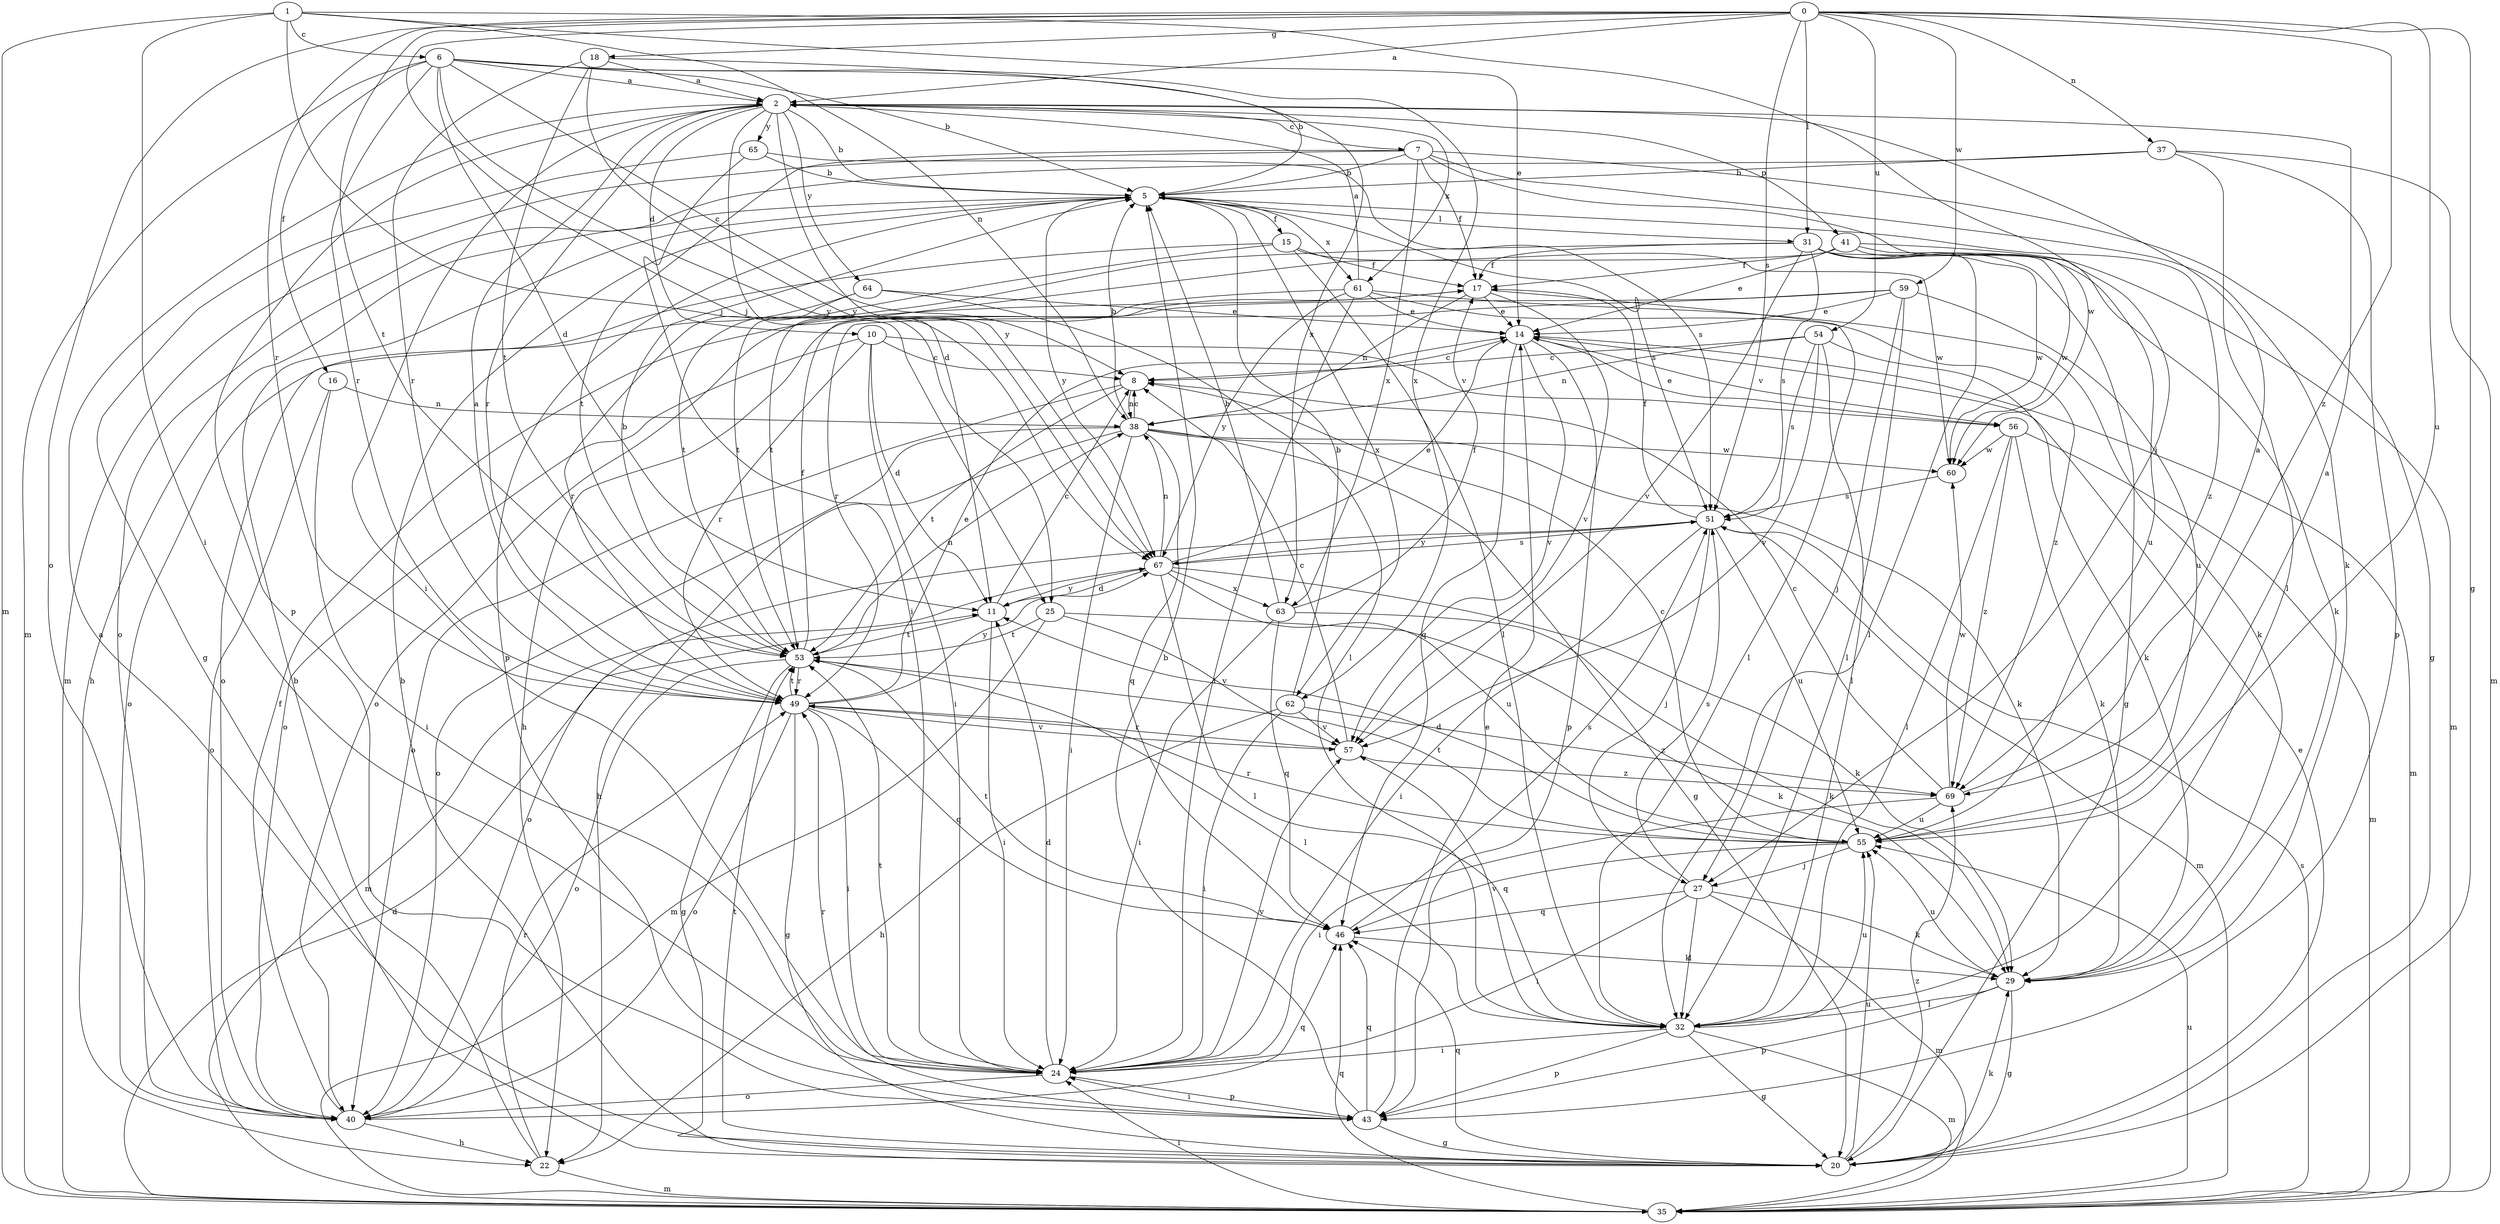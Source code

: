 strict digraph  {
0;
1;
2;
5;
6;
7;
8;
10;
11;
14;
15;
16;
17;
18;
20;
22;
24;
25;
27;
29;
31;
32;
35;
37;
38;
40;
41;
43;
46;
49;
51;
53;
54;
55;
56;
57;
59;
60;
61;
62;
63;
64;
65;
67;
69;
0 -> 2  [label=a];
0 -> 18  [label=g];
0 -> 20  [label=g];
0 -> 25  [label=j];
0 -> 31  [label=l];
0 -> 37  [label=n];
0 -> 40  [label=o];
0 -> 49  [label=r];
0 -> 51  [label=s];
0 -> 53  [label=t];
0 -> 54  [label=u];
0 -> 55  [label=u];
0 -> 59  [label=w];
0 -> 69  [label=z];
1 -> 6  [label=c];
1 -> 14  [label=e];
1 -> 24  [label=i];
1 -> 25  [label=j];
1 -> 27  [label=j];
1 -> 35  [label=m];
1 -> 38  [label=n];
2 -> 5  [label=b];
2 -> 7  [label=c];
2 -> 10  [label=d];
2 -> 11  [label=d];
2 -> 24  [label=i];
2 -> 41  [label=p];
2 -> 43  [label=p];
2 -> 49  [label=r];
2 -> 61  [label=x];
2 -> 64  [label=y];
2 -> 65  [label=y];
2 -> 67  [label=y];
5 -> 15  [label=f];
5 -> 22  [label=h];
5 -> 31  [label=l];
5 -> 43  [label=p];
5 -> 51  [label=s];
5 -> 61  [label=x];
5 -> 62  [label=x];
5 -> 67  [label=y];
5 -> 69  [label=z];
6 -> 2  [label=a];
6 -> 5  [label=b];
6 -> 8  [label=c];
6 -> 11  [label=d];
6 -> 16  [label=f];
6 -> 35  [label=m];
6 -> 49  [label=r];
6 -> 62  [label=x];
6 -> 63  [label=x];
6 -> 67  [label=y];
7 -> 5  [label=b];
7 -> 17  [label=f];
7 -> 20  [label=g];
7 -> 29  [label=k];
7 -> 35  [label=m];
7 -> 53  [label=t];
7 -> 60  [label=w];
7 -> 63  [label=x];
8 -> 38  [label=n];
8 -> 40  [label=o];
8 -> 53  [label=t];
10 -> 8  [label=c];
10 -> 11  [label=d];
10 -> 24  [label=i];
10 -> 40  [label=o];
10 -> 49  [label=r];
10 -> 56  [label=v];
11 -> 8  [label=c];
11 -> 24  [label=i];
11 -> 53  [label=t];
11 -> 67  [label=y];
14 -> 8  [label=c];
14 -> 35  [label=m];
14 -> 43  [label=p];
14 -> 46  [label=q];
14 -> 56  [label=v];
14 -> 57  [label=v];
15 -> 17  [label=f];
15 -> 32  [label=l];
15 -> 40  [label=o];
15 -> 53  [label=t];
15 -> 60  [label=w];
16 -> 24  [label=i];
16 -> 38  [label=n];
16 -> 40  [label=o];
17 -> 14  [label=e];
17 -> 32  [label=l];
17 -> 38  [label=n];
17 -> 57  [label=v];
18 -> 2  [label=a];
18 -> 5  [label=b];
18 -> 49  [label=r];
18 -> 53  [label=t];
18 -> 67  [label=y];
20 -> 2  [label=a];
20 -> 5  [label=b];
20 -> 14  [label=e];
20 -> 29  [label=k];
20 -> 46  [label=q];
20 -> 53  [label=t];
20 -> 55  [label=u];
20 -> 69  [label=z];
22 -> 5  [label=b];
22 -> 35  [label=m];
22 -> 49  [label=r];
24 -> 11  [label=d];
24 -> 40  [label=o];
24 -> 43  [label=p];
24 -> 53  [label=t];
24 -> 57  [label=v];
25 -> 29  [label=k];
25 -> 35  [label=m];
25 -> 53  [label=t];
25 -> 57  [label=v];
27 -> 24  [label=i];
27 -> 29  [label=k];
27 -> 32  [label=l];
27 -> 35  [label=m];
27 -> 46  [label=q];
27 -> 51  [label=s];
29 -> 20  [label=g];
29 -> 32  [label=l];
29 -> 43  [label=p];
29 -> 55  [label=u];
31 -> 17  [label=f];
31 -> 20  [label=g];
31 -> 29  [label=k];
31 -> 32  [label=l];
31 -> 51  [label=s];
31 -> 53  [label=t];
31 -> 57  [label=v];
31 -> 60  [label=w];
32 -> 20  [label=g];
32 -> 24  [label=i];
32 -> 35  [label=m];
32 -> 43  [label=p];
32 -> 55  [label=u];
32 -> 57  [label=v];
35 -> 11  [label=d];
35 -> 24  [label=i];
35 -> 46  [label=q];
35 -> 51  [label=s];
35 -> 55  [label=u];
37 -> 5  [label=b];
37 -> 32  [label=l];
37 -> 35  [label=m];
37 -> 40  [label=o];
37 -> 43  [label=p];
38 -> 5  [label=b];
38 -> 8  [label=c];
38 -> 20  [label=g];
38 -> 22  [label=h];
38 -> 24  [label=i];
38 -> 29  [label=k];
38 -> 40  [label=o];
38 -> 46  [label=q];
38 -> 60  [label=w];
40 -> 17  [label=f];
40 -> 22  [label=h];
40 -> 46  [label=q];
41 -> 14  [label=e];
41 -> 17  [label=f];
41 -> 35  [label=m];
41 -> 53  [label=t];
41 -> 55  [label=u];
41 -> 60  [label=w];
43 -> 5  [label=b];
43 -> 14  [label=e];
43 -> 20  [label=g];
43 -> 24  [label=i];
43 -> 46  [label=q];
43 -> 49  [label=r];
46 -> 29  [label=k];
46 -> 51  [label=s];
46 -> 53  [label=t];
49 -> 2  [label=a];
49 -> 14  [label=e];
49 -> 20  [label=g];
49 -> 24  [label=i];
49 -> 40  [label=o];
49 -> 46  [label=q];
49 -> 53  [label=t];
49 -> 57  [label=v];
49 -> 67  [label=y];
51 -> 17  [label=f];
51 -> 24  [label=i];
51 -> 27  [label=j];
51 -> 35  [label=m];
51 -> 40  [label=o];
51 -> 55  [label=u];
51 -> 67  [label=y];
53 -> 5  [label=b];
53 -> 17  [label=f];
53 -> 20  [label=g];
53 -> 32  [label=l];
53 -> 38  [label=n];
53 -> 40  [label=o];
53 -> 49  [label=r];
54 -> 8  [label=c];
54 -> 29  [label=k];
54 -> 32  [label=l];
54 -> 38  [label=n];
54 -> 51  [label=s];
54 -> 57  [label=v];
55 -> 2  [label=a];
55 -> 8  [label=c];
55 -> 11  [label=d];
55 -> 27  [label=j];
55 -> 46  [label=q];
55 -> 49  [label=r];
55 -> 53  [label=t];
56 -> 14  [label=e];
56 -> 29  [label=k];
56 -> 32  [label=l];
56 -> 35  [label=m];
56 -> 60  [label=w];
56 -> 69  [label=z];
57 -> 8  [label=c];
57 -> 49  [label=r];
57 -> 69  [label=z];
59 -> 14  [label=e];
59 -> 22  [label=h];
59 -> 27  [label=j];
59 -> 32  [label=l];
59 -> 49  [label=r];
59 -> 55  [label=u];
60 -> 51  [label=s];
61 -> 2  [label=a];
61 -> 14  [label=e];
61 -> 24  [label=i];
61 -> 29  [label=k];
61 -> 40  [label=o];
61 -> 67  [label=y];
61 -> 69  [label=z];
62 -> 5  [label=b];
62 -> 22  [label=h];
62 -> 24  [label=i];
62 -> 57  [label=v];
62 -> 69  [label=z];
63 -> 5  [label=b];
63 -> 17  [label=f];
63 -> 24  [label=i];
63 -> 29  [label=k];
63 -> 46  [label=q];
64 -> 14  [label=e];
64 -> 32  [label=l];
64 -> 40  [label=o];
64 -> 49  [label=r];
65 -> 5  [label=b];
65 -> 20  [label=g];
65 -> 24  [label=i];
65 -> 51  [label=s];
67 -> 11  [label=d];
67 -> 14  [label=e];
67 -> 29  [label=k];
67 -> 32  [label=l];
67 -> 35  [label=m];
67 -> 38  [label=n];
67 -> 51  [label=s];
67 -> 55  [label=u];
67 -> 63  [label=x];
69 -> 2  [label=a];
69 -> 8  [label=c];
69 -> 24  [label=i];
69 -> 55  [label=u];
69 -> 60  [label=w];
}
